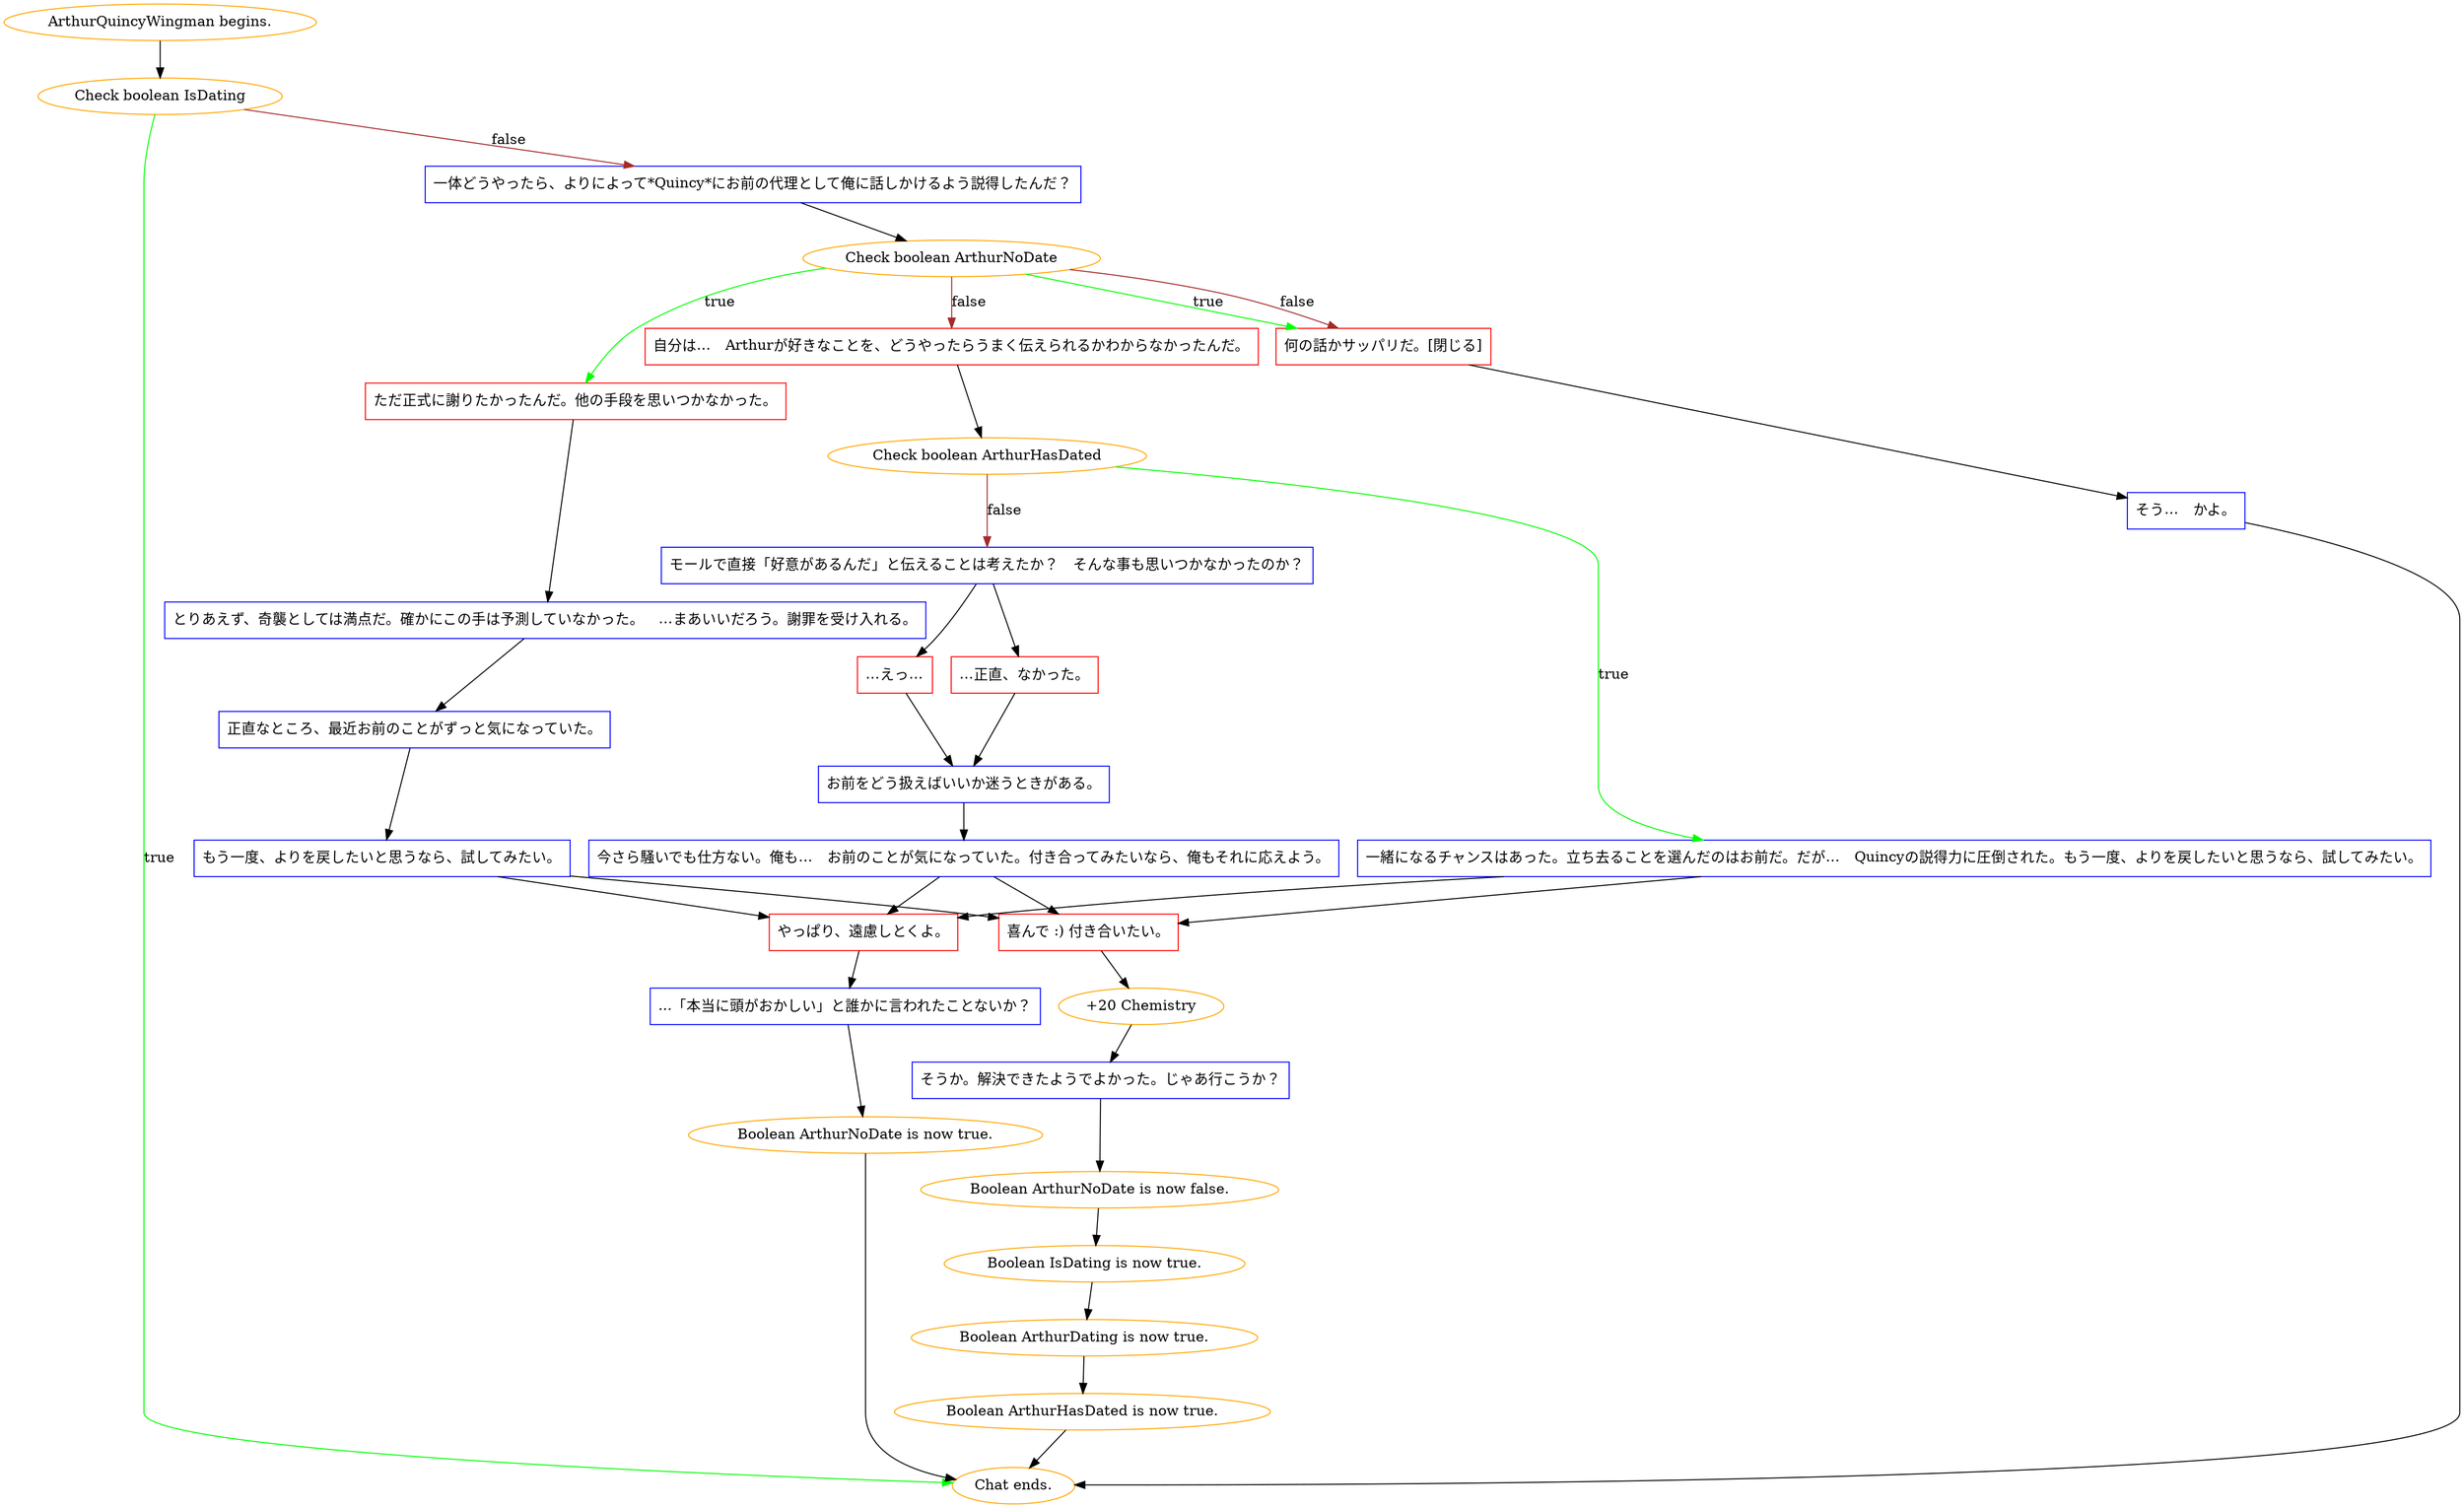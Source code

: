 digraph {
	"ArthurQuincyWingman begins." [color=orange];
		"ArthurQuincyWingman begins." -> j902589440;
	j902589440 [label="Check boolean IsDating",color=orange];
		j902589440 -> "Chat ends." [label=true,color=green];
		j902589440 -> j3255727733 [label=false,color=brown];
	"Chat ends." [color=orange];
	j3255727733 [label="一体どうやったら、よりによって*Quincy*にお前の代理として俺に話しかけるよう説得したんだ？",shape=box,color=blue];
		j3255727733 -> j1374000026;
	j1374000026 [label="Check boolean ArthurNoDate",color=orange];
		j1374000026 -> j589689768 [label=true,color=green];
		j1374000026 -> j416877814 [label=true,color=green];
		j1374000026 -> j1883605956 [label=false,color=brown];
		j1374000026 -> j416877814 [label=false,color=brown];
	j589689768 [label="ただ正式に謝りたかったんだ。他の手段を思いつかなかった。",shape=box,color=red];
		j589689768 -> j3080124899;
	j416877814 [label="何の話かサッパリだ。[閉じる]",shape=box,color=red];
		j416877814 -> j3559529551;
	j1883605956 [label="自分は…　Arthurが好きなことを、どうやったらうまく伝えられるかわからなかったんだ。",shape=box,color=red];
		j1883605956 -> j3373833188;
	j3080124899 [label="とりあえず、奇襲としては満点だ。確かにこの手は予測していなかった。　…まあいいだろう。謝罪を受け入れる。",shape=box,color=blue];
		j3080124899 -> j3209200732;
	j3559529551 [label="そう…　かよ。",shape=box,color=blue];
		j3559529551 -> "Chat ends.";
	j3373833188 [label="Check boolean ArthurHasDated",color=orange];
		j3373833188 -> j3589608684 [label=true,color=green];
		j3373833188 -> j2282704533 [label=false,color=brown];
	j3209200732 [label="正直なところ、最近お前のことがずっと気になっていた。",shape=box,color=blue];
		j3209200732 -> j3736388901;
	j3589608684 [label="一緒になるチャンスはあった。立ち去ることを選んだのはお前だ。だが…　Quincyの説得力に圧倒された。もう一度、よりを戻したいと思うなら、試してみたい。",shape=box,color=blue];
		j3589608684 -> j3071764757;
		j3589608684 -> j3851963273;
	j2282704533 [label="モールで直接「好意があるんだ」と伝えることは考えたか？　そんな事も思いつかなかったのか？",shape=box,color=blue];
		j2282704533 -> j3548886814;
		j2282704533 -> j4115616611;
	j3736388901 [label="もう一度、よりを戻したいと思うなら、試してみたい。",shape=box,color=blue];
		j3736388901 -> j3071764757;
		j3736388901 -> j3851963273;
	j3071764757 [label="喜んで :) 付き合いたい。",shape=box,color=red];
		j3071764757 -> j3749254300;
	j3851963273 [label="やっぱり、遠慮しとくよ。",shape=box,color=red];
		j3851963273 -> j1504659399;
	j3548886814 [label="…正直、なかった。",shape=box,color=red];
		j3548886814 -> j239650017;
	j4115616611 [label="…えっ…",shape=box,color=red];
		j4115616611 -> j239650017;
	j3749254300 [label="+20 Chemistry",color=orange];
		j3749254300 -> j1300442454;
	j1504659399 [label="...「本当に頭がおかしい」と誰かに言われたことないか？",shape=box,color=blue];
		j1504659399 -> j2533691464;
	j239650017 [label="お前をどう扱えばいいか迷うときがある。",shape=box,color=blue];
		j239650017 -> j483181262;
	j1300442454 [label="そうか。解決できたようでよかった。じゃあ行こうか？",shape=box,color=blue];
		j1300442454 -> j4043864563;
	j2533691464 [label="Boolean ArthurNoDate is now true.",color=orange];
		j2533691464 -> "Chat ends.";
	j483181262 [label="今さら騒いでも仕方ない。俺も…　お前のことが気になっていた。付き合ってみたいなら、俺もそれに応えよう。",shape=box,color=blue];
		j483181262 -> j3071764757;
		j483181262 -> j3851963273;
	j4043864563 [label="Boolean ArthurNoDate is now false.",color=orange];
		j4043864563 -> j1527829918;
	j1527829918 [label="Boolean IsDating is now true.",color=orange];
		j1527829918 -> j899889954;
	j899889954 [label="Boolean ArthurDating is now true.",color=orange];
		j899889954 -> j3103123730;
	j3103123730 [label="Boolean ArthurHasDated is now true.",color=orange];
		j3103123730 -> "Chat ends.";
}